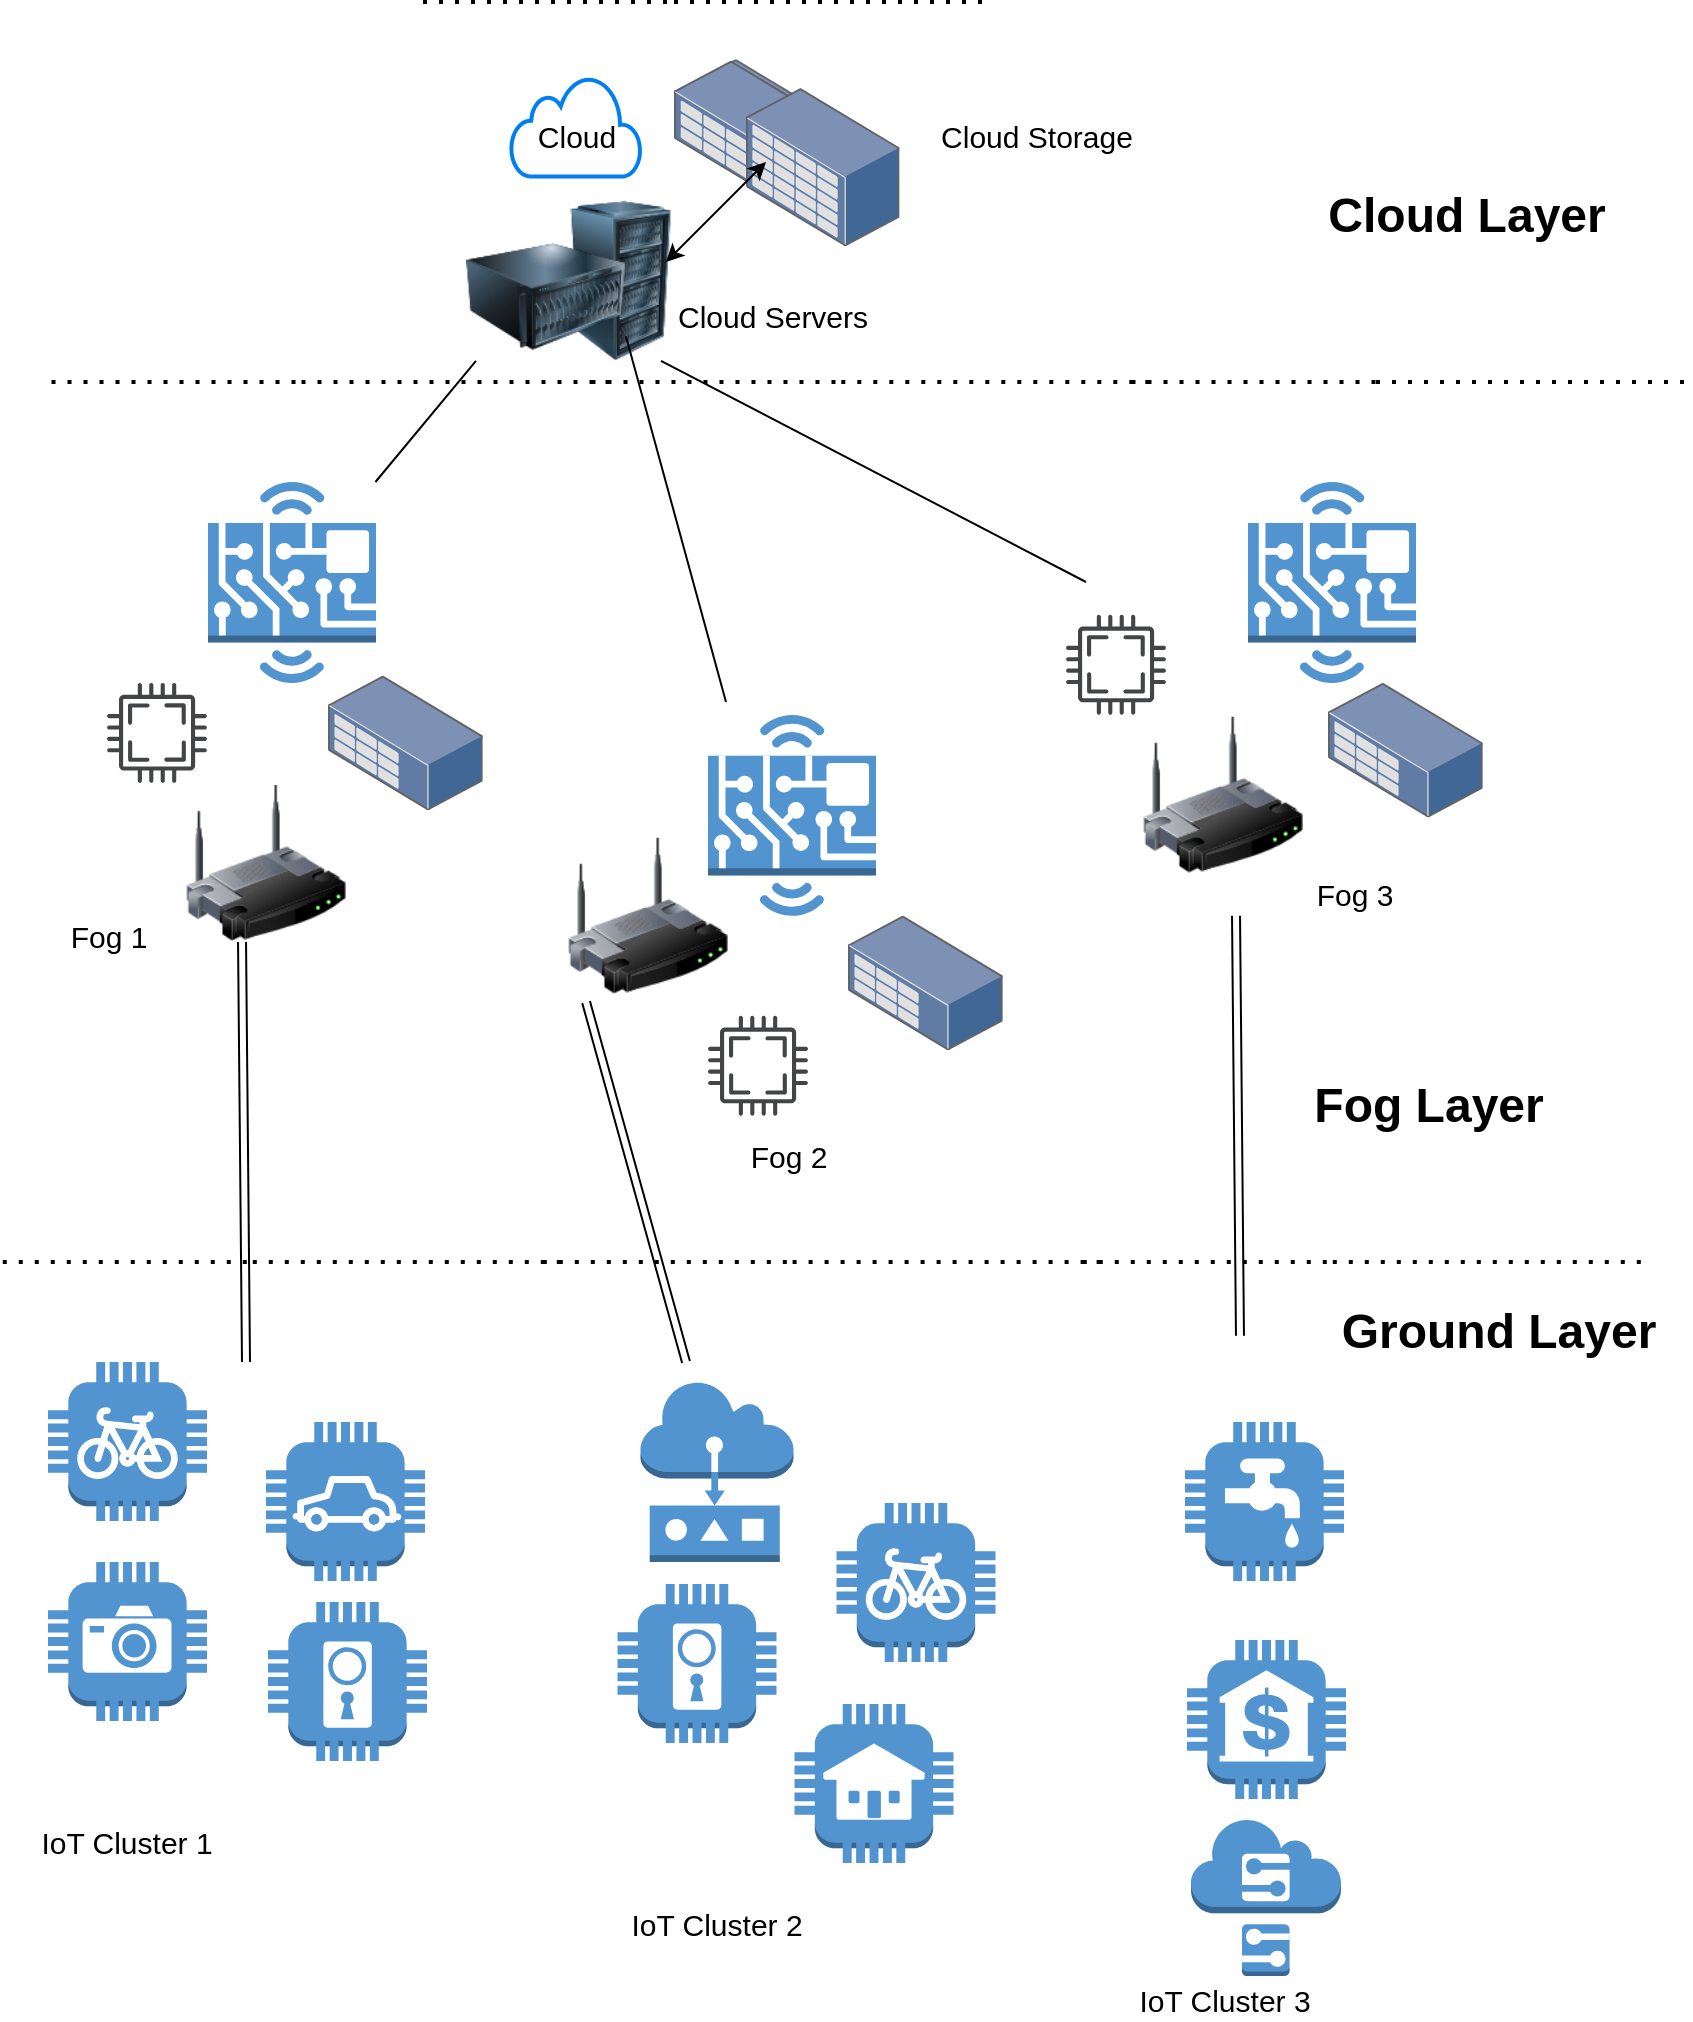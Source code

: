 <mxfile version="17.4.2" type="github">
  <diagram id="WGOEf7ROFE89BmWwp_YX" name="Page-1">
    <mxGraphModel dx="2170" dy="1125" grid="1" gridSize="10" guides="1" tooltips="1" connect="1" arrows="1" fold="1" page="1" pageScale="1" pageWidth="850" pageHeight="1100" math="0" shadow="0">
      <root>
        <mxCell id="0" />
        <mxCell id="1" parent="0" />
        <mxCell id="EBXOug10Syzs6ScGgEEJ-1" value="" style="html=1;verticalLabelPosition=bottom;align=center;labelBackgroundColor=#ffffff;verticalAlign=top;strokeWidth=2;strokeColor=#0080F0;shadow=0;dashed=0;shape=mxgraph.ios7.icons.cloud;" vertex="1" parent="1">
          <mxGeometry x="262.5" y="87.2" width="65" height="50" as="geometry" />
        </mxCell>
        <mxCell id="EBXOug10Syzs6ScGgEEJ-2" value="" style="image;html=1;image=img/lib/clip_art/computers/Server_Rack_128x128.png" vertex="1" parent="1">
          <mxGeometry x="277.5" y="149.4" width="80" height="80" as="geometry" />
        </mxCell>
        <mxCell id="EBXOug10Syzs6ScGgEEJ-3" value="" style="image;html=1;image=img/lib/clip_art/computers/Server_128x128.png" vertex="1" parent="1">
          <mxGeometry x="240" y="157.2" width="80" height="80" as="geometry" />
        </mxCell>
        <mxCell id="EBXOug10Syzs6ScGgEEJ-4" value="" style="endArrow=none;dashed=1;html=1;dashPattern=1 3;strokeWidth=2;rounded=0;" edge="1" parent="1">
          <mxGeometry width="50" height="50" relative="1" as="geometry">
            <mxPoint x="218.5" y="50" as="sourcePoint" />
            <mxPoint x="343.5" y="50" as="targetPoint" />
          </mxGeometry>
        </mxCell>
        <mxCell id="EBXOug10Syzs6ScGgEEJ-5" value="" style="endArrow=none;dashed=1;html=1;dashPattern=1 3;strokeWidth=2;rounded=0;" edge="1" parent="1">
          <mxGeometry width="50" height="50" relative="1" as="geometry">
            <mxPoint x="344" y="50" as="sourcePoint" />
            <mxPoint x="499" y="50" as="targetPoint" />
          </mxGeometry>
        </mxCell>
        <mxCell id="EBXOug10Syzs6ScGgEEJ-8" value="" style="points=[];aspect=fixed;html=1;align=center;shadow=0;dashed=0;image;image=img/lib/allied_telesis/storage/Datacenter_Server_Rack_Storage_Unit_Small.svg;" vertex="1" parent="1">
          <mxGeometry x="347.5" y="78.6" width="77.4" height="67.2" as="geometry" />
        </mxCell>
        <mxCell id="EBXOug10Syzs6ScGgEEJ-10" value="" style="endArrow=none;dashed=1;html=1;dashPattern=1 3;strokeWidth=2;rounded=0;" edge="1" parent="1">
          <mxGeometry width="50" height="50" relative="1" as="geometry">
            <mxPoint x="302.75" y="240" as="sourcePoint" />
            <mxPoint x="427.75" y="240" as="targetPoint" />
          </mxGeometry>
        </mxCell>
        <mxCell id="EBXOug10Syzs6ScGgEEJ-11" value="" style="endArrow=none;dashed=1;html=1;dashPattern=1 3;strokeWidth=2;rounded=0;" edge="1" parent="1">
          <mxGeometry width="50" height="50" relative="1" as="geometry">
            <mxPoint x="427.65" y="240" as="sourcePoint" />
            <mxPoint x="582.65" y="240" as="targetPoint" />
          </mxGeometry>
        </mxCell>
        <mxCell id="EBXOug10Syzs6ScGgEEJ-12" value="" style="endArrow=none;dashed=1;html=1;dashPattern=1 3;strokeWidth=2;rounded=0;" edge="1" parent="1">
          <mxGeometry width="50" height="50" relative="1" as="geometry">
            <mxPoint x="572.75" y="240" as="sourcePoint" />
            <mxPoint x="697.75" y="240" as="targetPoint" />
          </mxGeometry>
        </mxCell>
        <mxCell id="EBXOug10Syzs6ScGgEEJ-13" value="" style="endArrow=none;dashed=1;html=1;dashPattern=1 3;strokeWidth=2;rounded=0;" edge="1" parent="1">
          <mxGeometry width="50" height="50" relative="1" as="geometry">
            <mxPoint x="695" y="240" as="sourcePoint" />
            <mxPoint x="850" y="240" as="targetPoint" />
          </mxGeometry>
        </mxCell>
        <mxCell id="EBXOug10Syzs6ScGgEEJ-9" value="" style="points=[];aspect=fixed;html=1;align=center;shadow=0;dashed=0;image;image=img/lib/allied_telesis/storage/Datacenter_Server_Rack_Storage_Unit_Small.svg;fontColor=none;noLabel=1;" vertex="1" parent="1">
          <mxGeometry x="344" y="79.4" width="80.63" height="70" as="geometry" />
        </mxCell>
        <mxCell id="EBXOug10Syzs6ScGgEEJ-23" value="" style="points=[];aspect=fixed;html=1;align=center;shadow=0;dashed=0;image;image=img/lib/allied_telesis/storage/Datacenter_Server_Storage_Unit_Large.svg;fontSize=24;fontColor=none;" vertex="1" parent="1">
          <mxGeometry x="380" y="93" width="76.8" height="79.2" as="geometry" />
        </mxCell>
        <mxCell id="EBXOug10Syzs6ScGgEEJ-14" value="" style="endArrow=none;dashed=1;html=1;dashPattern=1 3;strokeWidth=2;rounded=0;" edge="1" parent="1">
          <mxGeometry width="50" height="50" relative="1" as="geometry">
            <mxPoint x="32.75" y="240" as="sourcePoint" />
            <mxPoint x="157.75" y="240" as="targetPoint" />
          </mxGeometry>
        </mxCell>
        <mxCell id="EBXOug10Syzs6ScGgEEJ-15" value="" style="endArrow=none;dashed=1;html=1;dashPattern=1 3;strokeWidth=2;rounded=0;" edge="1" parent="1">
          <mxGeometry width="50" height="50" relative="1" as="geometry">
            <mxPoint x="157.75" y="240" as="sourcePoint" />
            <mxPoint x="312.75" y="240" as="targetPoint" />
          </mxGeometry>
        </mxCell>
        <mxCell id="EBXOug10Syzs6ScGgEEJ-16" value="Cloud" style="text;html=1;align=center;verticalAlign=middle;resizable=0;points=[];autosize=1;strokeColor=none;fillColor=none;fontColor=none;fontSize=15;" vertex="1" parent="1">
          <mxGeometry x="270" y="107.2" width="50" height="20" as="geometry" />
        </mxCell>
        <mxCell id="EBXOug10Syzs6ScGgEEJ-17" value="Cloud Storage" style="text;html=1;align=center;verticalAlign=middle;resizable=0;points=[];autosize=1;strokeColor=none;fillColor=none;fontColor=none;fontSize=15;" vertex="1" parent="1">
          <mxGeometry x="470" y="107.2" width="110" height="20" as="geometry" />
        </mxCell>
        <mxCell id="EBXOug10Syzs6ScGgEEJ-18" value="Cloud Servers" style="text;html=1;align=center;verticalAlign=middle;resizable=0;points=[];autosize=1;strokeColor=none;fillColor=none;fontColor=none;fontSize=15;" vertex="1" parent="1">
          <mxGeometry x="337.5" y="197.2" width="110" height="20" as="geometry" />
        </mxCell>
        <mxCell id="EBXOug10Syzs6ScGgEEJ-19" value="Cloud Layer" style="text;html=1;align=center;verticalAlign=middle;resizable=0;points=[];autosize=1;strokeColor=none;fillColor=none;fontColor=none;fontStyle=1;fontSize=24;" vertex="1" parent="1">
          <mxGeometry x="665" y="142.2" width="150" height="30" as="geometry" />
        </mxCell>
        <mxCell id="EBXOug10Syzs6ScGgEEJ-20" value="" style="endArrow=classic;startArrow=classic;html=1;rounded=0;fontSize=24;fontColor=none;" edge="1" parent="1">
          <mxGeometry width="50" height="50" relative="1" as="geometry">
            <mxPoint x="340" y="180" as="sourcePoint" />
            <mxPoint x="390" y="130" as="targetPoint" />
          </mxGeometry>
        </mxCell>
        <mxCell id="EBXOug10Syzs6ScGgEEJ-21" value="" style="image;html=1;image=img/lib/clip_art/networking/Wireless_Router_128x128.png;fontSize=24;fontColor=none;" vertex="1" parent="1">
          <mxGeometry x="100" y="440.5" width="80" height="80" as="geometry" />
        </mxCell>
        <mxCell id="EBXOug10Syzs6ScGgEEJ-22" value="" style="sketch=0;pointerEvents=1;shadow=0;dashed=0;html=1;strokeColor=none;fillColor=#434445;aspect=fixed;labelPosition=center;verticalLabelPosition=bottom;verticalAlign=top;align=center;outlineConnect=0;shape=mxgraph.vvd.cpu;fontSize=24;fontColor=none;" vertex="1" parent="1">
          <mxGeometry x="60.5" y="390.5" width="50" height="50" as="geometry" />
        </mxCell>
        <mxCell id="EBXOug10Syzs6ScGgEEJ-24" value="" style="points=[];aspect=fixed;html=1;align=center;shadow=0;dashed=0;image;image=img/lib/allied_telesis/storage/Datacenter_Server_Rack_Storage_Unit_Small.svg;fontSize=24;fontColor=none;" vertex="1" parent="1">
          <mxGeometry x="171" y="386.9" width="77.4" height="67.2" as="geometry" />
        </mxCell>
        <mxCell id="EBXOug10Syzs6ScGgEEJ-25" value="" style="image;html=1;image=img/lib/clip_art/networking/Wireless_Router_128x128.png;fontSize=24;fontColor=none;" vertex="1" parent="1">
          <mxGeometry x="291" y="466.9" width="80" height="80" as="geometry" />
        </mxCell>
        <mxCell id="EBXOug10Syzs6ScGgEEJ-26" value="" style="sketch=0;pointerEvents=1;shadow=0;dashed=0;html=1;strokeColor=none;fillColor=#434445;aspect=fixed;labelPosition=center;verticalLabelPosition=bottom;verticalAlign=top;align=center;outlineConnect=0;shape=mxgraph.vvd.cpu;fontSize=24;fontColor=none;" vertex="1" parent="1">
          <mxGeometry x="361" y="556.9" width="50" height="50" as="geometry" />
        </mxCell>
        <mxCell id="EBXOug10Syzs6ScGgEEJ-27" value="" style="points=[];aspect=fixed;html=1;align=center;shadow=0;dashed=0;image;image=img/lib/allied_telesis/storage/Datacenter_Server_Rack_Storage_Unit_Small.svg;fontSize=24;fontColor=none;" vertex="1" parent="1">
          <mxGeometry x="431" y="506.9" width="77.4" height="67.2" as="geometry" />
        </mxCell>
        <mxCell id="EBXOug10Syzs6ScGgEEJ-34" value="" style="image;html=1;image=img/lib/clip_art/networking/Wireless_Router_128x128.png;fontSize=24;fontColor=none;" vertex="1" parent="1">
          <mxGeometry x="578.5" y="406.4" width="80" height="80" as="geometry" />
        </mxCell>
        <mxCell id="EBXOug10Syzs6ScGgEEJ-35" value="" style="sketch=0;pointerEvents=1;shadow=0;dashed=0;html=1;strokeColor=none;fillColor=#434445;aspect=fixed;labelPosition=center;verticalLabelPosition=bottom;verticalAlign=top;align=center;outlineConnect=0;shape=mxgraph.vvd.cpu;fontSize=24;fontColor=none;" vertex="1" parent="1">
          <mxGeometry x="540" y="356.4" width="50" height="50" as="geometry" />
        </mxCell>
        <mxCell id="EBXOug10Syzs6ScGgEEJ-36" value="" style="points=[];aspect=fixed;html=1;align=center;shadow=0;dashed=0;image;image=img/lib/allied_telesis/storage/Datacenter_Server_Rack_Storage_Unit_Small.svg;fontSize=24;fontColor=none;" vertex="1" parent="1">
          <mxGeometry x="671" y="390.5" width="77.4" height="67.2" as="geometry" />
        </mxCell>
        <mxCell id="EBXOug10Syzs6ScGgEEJ-38" value="Fog 1" style="text;html=1;align=center;verticalAlign=middle;resizable=0;points=[];autosize=1;strokeColor=none;fillColor=none;fontSize=15;fontColor=none;" vertex="1" parent="1">
          <mxGeometry x="36" y="506.9" width="50" height="20" as="geometry" />
        </mxCell>
        <mxCell id="EBXOug10Syzs6ScGgEEJ-39" value="Fog 2" style="text;html=1;align=center;verticalAlign=middle;resizable=0;points=[];autosize=1;strokeColor=none;fillColor=none;fontSize=15;fontColor=none;" vertex="1" parent="1">
          <mxGeometry x="376" y="616.9" width="50" height="20" as="geometry" />
        </mxCell>
        <mxCell id="EBXOug10Syzs6ScGgEEJ-40" value="Fog 3" style="text;html=1;align=center;verticalAlign=middle;resizable=0;points=[];autosize=1;strokeColor=none;fillColor=none;fontSize=15;fontColor=none;" vertex="1" parent="1">
          <mxGeometry x="658.5" y="486.4" width="50" height="20" as="geometry" />
        </mxCell>
        <mxCell id="EBXOug10Syzs6ScGgEEJ-41" value="Fog Layer" style="text;html=1;align=center;verticalAlign=middle;resizable=0;points=[];autosize=1;strokeColor=none;fillColor=none;fontColor=none;fontStyle=1;fontSize=24;" vertex="1" parent="1">
          <mxGeometry x="656" y="586.9" width="130" height="30" as="geometry" />
        </mxCell>
        <mxCell id="EBXOug10Syzs6ScGgEEJ-42" value="" style="endArrow=none;dashed=1;html=1;dashPattern=1 3;strokeWidth=2;rounded=0;" edge="1" parent="1">
          <mxGeometry width="50" height="50" relative="1" as="geometry">
            <mxPoint x="278.4" y="680" as="sourcePoint" />
            <mxPoint x="403.4" y="680" as="targetPoint" />
          </mxGeometry>
        </mxCell>
        <mxCell id="EBXOug10Syzs6ScGgEEJ-43" value="" style="endArrow=none;dashed=1;html=1;dashPattern=1 3;strokeWidth=2;rounded=0;" edge="1" parent="1">
          <mxGeometry width="50" height="50" relative="1" as="geometry">
            <mxPoint x="403.3" y="680" as="sourcePoint" />
            <mxPoint x="558.3" y="680" as="targetPoint" />
          </mxGeometry>
        </mxCell>
        <mxCell id="EBXOug10Syzs6ScGgEEJ-44" value="" style="endArrow=none;dashed=1;html=1;dashPattern=1 3;strokeWidth=2;rounded=0;" edge="1" parent="1">
          <mxGeometry width="50" height="50" relative="1" as="geometry">
            <mxPoint x="548.4" y="680" as="sourcePoint" />
            <mxPoint x="673.4" y="680" as="targetPoint" />
          </mxGeometry>
        </mxCell>
        <mxCell id="EBXOug10Syzs6ScGgEEJ-45" value="" style="endArrow=none;dashed=1;html=1;dashPattern=1 3;strokeWidth=2;rounded=0;" edge="1" parent="1">
          <mxGeometry width="50" height="50" relative="1" as="geometry">
            <mxPoint x="673.4" y="680" as="sourcePoint" />
            <mxPoint x="828.4" y="680" as="targetPoint" />
          </mxGeometry>
        </mxCell>
        <mxCell id="EBXOug10Syzs6ScGgEEJ-46" value="" style="endArrow=none;dashed=1;html=1;dashPattern=1 3;strokeWidth=2;rounded=0;" edge="1" parent="1">
          <mxGeometry width="50" height="50" relative="1" as="geometry">
            <mxPoint x="8.4" y="680" as="sourcePoint" />
            <mxPoint x="133.4" y="680" as="targetPoint" />
          </mxGeometry>
        </mxCell>
        <mxCell id="EBXOug10Syzs6ScGgEEJ-47" value="" style="endArrow=none;dashed=1;html=1;dashPattern=1 3;strokeWidth=2;rounded=0;" edge="1" parent="1">
          <mxGeometry width="50" height="50" relative="1" as="geometry">
            <mxPoint x="133.4" y="680" as="sourcePoint" />
            <mxPoint x="288.4" y="680" as="targetPoint" />
          </mxGeometry>
        </mxCell>
        <mxCell id="EBXOug10Syzs6ScGgEEJ-48" value="" style="outlineConnect=0;dashed=0;verticalLabelPosition=bottom;verticalAlign=top;align=center;html=1;shape=mxgraph.aws3.bicycle;fillColor=#5294CF;gradientColor=none;fontSize=15;fontColor=none;" vertex="1" parent="1">
          <mxGeometry x="31" y="730" width="79.5" height="79.5" as="geometry" />
        </mxCell>
        <mxCell id="EBXOug10Syzs6ScGgEEJ-49" value="" style="outlineConnect=0;dashed=0;verticalLabelPosition=bottom;verticalAlign=top;align=center;html=1;shape=mxgraph.aws3.camera;fillColor=#5294CF;gradientColor=none;fontSize=15;fontColor=none;" vertex="1" parent="1">
          <mxGeometry x="31" y="830" width="79.5" height="79.5" as="geometry" />
        </mxCell>
        <mxCell id="EBXOug10Syzs6ScGgEEJ-50" value="" style="outlineConnect=0;dashed=0;verticalLabelPosition=bottom;verticalAlign=top;align=center;html=1;shape=mxgraph.aws3.car;fillColor=#5294CF;gradientColor=none;fontSize=15;fontColor=none;" vertex="1" parent="1">
          <mxGeometry x="140" y="760" width="79.5" height="79.5" as="geometry" />
        </mxCell>
        <mxCell id="EBXOug10Syzs6ScGgEEJ-51" value="" style="outlineConnect=0;dashed=0;verticalLabelPosition=bottom;verticalAlign=top;align=center;html=1;shape=mxgraph.aws3.door_lock;fillColor=#5294CF;gradientColor=none;fontSize=15;fontColor=none;" vertex="1" parent="1">
          <mxGeometry x="141" y="850" width="79.5" height="79.5" as="geometry" />
        </mxCell>
        <mxCell id="EBXOug10Syzs6ScGgEEJ-52" value="" style="outlineConnect=0;dashed=0;verticalLabelPosition=bottom;verticalAlign=top;align=center;html=1;shape=mxgraph.aws3.actuator;fillColor=#5294CF;gradientColor=none;fontSize=15;fontColor=none;" vertex="1" parent="1">
          <mxGeometry x="327.25" y="740" width="76.5" height="90" as="geometry" />
        </mxCell>
        <mxCell id="EBXOug10Syzs6ScGgEEJ-55" value="" style="outlineConnect=0;dashed=0;verticalLabelPosition=bottom;verticalAlign=top;align=center;html=1;shape=mxgraph.aws3.door_lock;fillColor=#5294CF;gradientColor=none;fontSize=15;fontColor=none;" vertex="1" parent="1">
          <mxGeometry x="315.75" y="841" width="79.5" height="79.5" as="geometry" />
        </mxCell>
        <mxCell id="EBXOug10Syzs6ScGgEEJ-56" value="" style="outlineConnect=0;dashed=0;verticalLabelPosition=bottom;verticalAlign=top;align=center;html=1;shape=mxgraph.aws3.bicycle;fillColor=#5294CF;gradientColor=none;fontSize=15;fontColor=none;" vertex="1" parent="1">
          <mxGeometry x="425.25" y="800.5" width="79.5" height="79.5" as="geometry" />
        </mxCell>
        <mxCell id="EBXOug10Syzs6ScGgEEJ-57" value="" style="outlineConnect=0;dashed=0;verticalLabelPosition=bottom;verticalAlign=top;align=center;html=1;shape=mxgraph.aws3.house;fillColor=#5294CF;gradientColor=none;fontSize=15;fontColor=none;" vertex="1" parent="1">
          <mxGeometry x="404.25" y="901" width="79.5" height="79.5" as="geometry" />
        </mxCell>
        <mxCell id="EBXOug10Syzs6ScGgEEJ-58" value="" style="outlineConnect=0;dashed=0;verticalLabelPosition=bottom;verticalAlign=top;align=center;html=1;shape=mxgraph.aws3.hardware_board;fillColor=#5294CF;gradientColor=none;fontSize=15;fontColor=none;" vertex="1" parent="1">
          <mxGeometry x="111" y="290" width="84" height="100.5" as="geometry" />
        </mxCell>
        <mxCell id="EBXOug10Syzs6ScGgEEJ-59" value="" style="outlineConnect=0;dashed=0;verticalLabelPosition=bottom;verticalAlign=top;align=center;html=1;shape=mxgraph.aws3.hardware_board;fillColor=#5294CF;gradientColor=none;fontSize=15;fontColor=none;" vertex="1" parent="1">
          <mxGeometry x="361" y="406.4" width="84" height="100.5" as="geometry" />
        </mxCell>
        <mxCell id="EBXOug10Syzs6ScGgEEJ-60" value="" style="outlineConnect=0;dashed=0;verticalLabelPosition=bottom;verticalAlign=top;align=center;html=1;shape=mxgraph.aws3.hardware_board;fillColor=#5294CF;gradientColor=none;fontSize=15;fontColor=none;" vertex="1" parent="1">
          <mxGeometry x="631" y="290" width="84" height="100.5" as="geometry" />
        </mxCell>
        <mxCell id="EBXOug10Syzs6ScGgEEJ-61" value="" style="outlineConnect=0;dashed=0;verticalLabelPosition=bottom;verticalAlign=top;align=center;html=1;shape=mxgraph.aws3.utility;fillColor=#5294CF;gradientColor=none;fontSize=15;fontColor=none;" vertex="1" parent="1">
          <mxGeometry x="599.5" y="760" width="79.5" height="79.5" as="geometry" />
        </mxCell>
        <mxCell id="EBXOug10Syzs6ScGgEEJ-62" value="" style="outlineConnect=0;dashed=0;verticalLabelPosition=bottom;verticalAlign=top;align=center;html=1;shape=mxgraph.aws3.bank;fillColor=#5294CF;gradientColor=none;fontSize=15;fontColor=none;" vertex="1" parent="1">
          <mxGeometry x="600.5" y="869" width="79.5" height="79.5" as="geometry" />
        </mxCell>
        <mxCell id="EBXOug10Syzs6ScGgEEJ-63" value="" style="outlineConnect=0;dashed=0;verticalLabelPosition=bottom;verticalAlign=top;align=center;html=1;shape=mxgraph.aws3.simulator;fillColor=#5294CF;gradientColor=none;fontSize=15;fontColor=none;" vertex="1" parent="1">
          <mxGeometry x="602.5" y="959" width="75" height="78" as="geometry" />
        </mxCell>
        <mxCell id="EBXOug10Syzs6ScGgEEJ-64" value="IoT Cluster 1" style="text;html=1;align=center;verticalAlign=middle;resizable=0;points=[];autosize=1;strokeColor=none;fillColor=none;fontSize=15;fontColor=none;" vertex="1" parent="1">
          <mxGeometry x="20" y="960" width="100" height="20" as="geometry" />
        </mxCell>
        <mxCell id="EBXOug10Syzs6ScGgEEJ-65" value="IoT Cluster 2" style="text;html=1;align=center;verticalAlign=middle;resizable=0;points=[];autosize=1;strokeColor=none;fillColor=none;fontSize=15;fontColor=none;" vertex="1" parent="1">
          <mxGeometry x="315.25" y="1001" width="100" height="20" as="geometry" />
        </mxCell>
        <mxCell id="EBXOug10Syzs6ScGgEEJ-66" value="IoT Cluster 3" style="text;html=1;align=center;verticalAlign=middle;resizable=0;points=[];autosize=1;strokeColor=none;fillColor=none;fontSize=15;fontColor=none;" vertex="1" parent="1">
          <mxGeometry x="568.5" y="1039" width="100" height="20" as="geometry" />
        </mxCell>
        <mxCell id="EBXOug10Syzs6ScGgEEJ-67" value="Ground Layer" style="text;html=1;align=center;verticalAlign=middle;resizable=0;points=[];autosize=1;strokeColor=none;fillColor=none;fontColor=none;fontStyle=1;fontSize=24;" vertex="1" parent="1">
          <mxGeometry x="671" y="700" width="170" height="30" as="geometry" />
        </mxCell>
        <mxCell id="EBXOug10Syzs6ScGgEEJ-68" value="" style="endArrow=none;html=1;rounded=0;fontSize=15;fontColor=none;" edge="1" parent="1" source="EBXOug10Syzs6ScGgEEJ-58">
          <mxGeometry width="50" height="50" relative="1" as="geometry">
            <mxPoint x="195" y="279.4" as="sourcePoint" />
            <mxPoint x="245" y="229.4" as="targetPoint" />
          </mxGeometry>
        </mxCell>
        <mxCell id="EBXOug10Syzs6ScGgEEJ-69" value="" style="endArrow=none;html=1;rounded=0;fontSize=15;fontColor=none;entryX=1;entryY=0.75;entryDx=0;entryDy=0;" edge="1" parent="1" target="EBXOug10Syzs6ScGgEEJ-3">
          <mxGeometry width="50" height="50" relative="1" as="geometry">
            <mxPoint x="370" y="400" as="sourcePoint" />
            <mxPoint x="370" y="280" as="targetPoint" />
          </mxGeometry>
        </mxCell>
        <mxCell id="EBXOug10Syzs6ScGgEEJ-70" value="" style="endArrow=none;html=1;rounded=0;fontSize=15;fontColor=none;exitX=0.75;exitY=1;exitDx=0;exitDy=0;" edge="1" parent="1" source="EBXOug10Syzs6ScGgEEJ-2">
          <mxGeometry width="50" height="50" relative="1" as="geometry">
            <mxPoint x="490" y="310" as="sourcePoint" />
            <mxPoint x="550" y="340" as="targetPoint" />
          </mxGeometry>
        </mxCell>
        <mxCell id="EBXOug10Syzs6ScGgEEJ-71" value="" style="shape=link;html=1;rounded=0;fontSize=15;fontColor=none;exitX=0.113;exitY=1.039;exitDx=0;exitDy=0;exitPerimeter=0;" edge="1" parent="1" source="EBXOug10Syzs6ScGgEEJ-25">
          <mxGeometry width="100" relative="1" as="geometry">
            <mxPoint x="430" y="720" as="sourcePoint" />
            <mxPoint x="350" y="730" as="targetPoint" />
          </mxGeometry>
        </mxCell>
        <mxCell id="EBXOug10Syzs6ScGgEEJ-72" value="" style="shape=link;html=1;rounded=0;fontSize=15;fontColor=none;exitX=0.113;exitY=1.039;exitDx=0;exitDy=0;exitPerimeter=0;" edge="1" parent="1">
          <mxGeometry width="100" relative="1" as="geometry">
            <mxPoint x="128.02" y="520.02" as="sourcePoint" />
            <mxPoint x="130" y="730" as="targetPoint" />
          </mxGeometry>
        </mxCell>
        <mxCell id="EBXOug10Syzs6ScGgEEJ-73" value="" style="shape=link;html=1;rounded=0;fontSize=15;fontColor=none;exitX=0.113;exitY=1.039;exitDx=0;exitDy=0;exitPerimeter=0;" edge="1" parent="1">
          <mxGeometry width="100" relative="1" as="geometry">
            <mxPoint x="625.01" y="506.9" as="sourcePoint" />
            <mxPoint x="626.99" y="716.88" as="targetPoint" />
          </mxGeometry>
        </mxCell>
      </root>
    </mxGraphModel>
  </diagram>
</mxfile>
